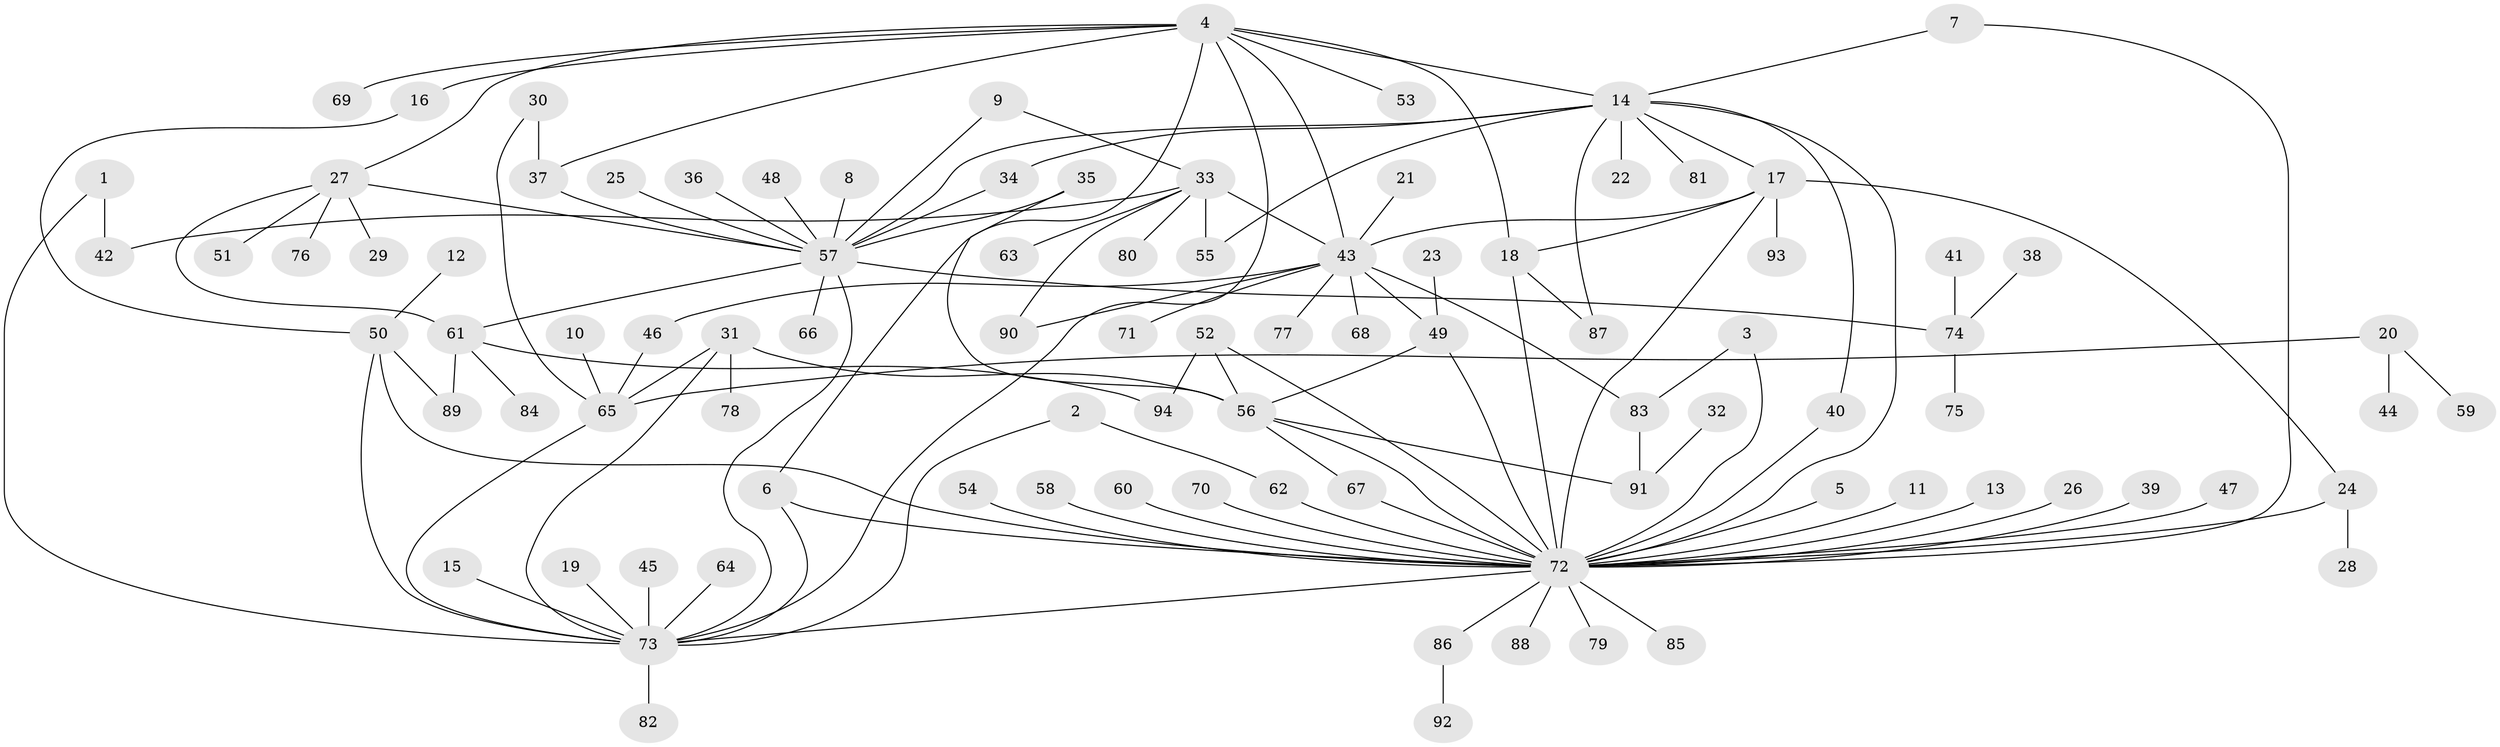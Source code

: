 // original degree distribution, {7: 0.015037593984962405, 16: 0.007518796992481203, 32: 0.007518796992481203, 3: 0.09774436090225563, 6: 0.022556390977443608, 1: 0.5112781954887218, 2: 0.24060150375939848, 11: 0.007518796992481203, 12: 0.015037593984962405, 5: 0.022556390977443608, 4: 0.03759398496240601, 15: 0.007518796992481203, 8: 0.007518796992481203}
// Generated by graph-tools (version 1.1) at 2025/36/03/04/25 23:36:41]
// undirected, 94 vertices, 129 edges
graph export_dot {
  node [color=gray90,style=filled];
  1;
  2;
  3;
  4;
  5;
  6;
  7;
  8;
  9;
  10;
  11;
  12;
  13;
  14;
  15;
  16;
  17;
  18;
  19;
  20;
  21;
  22;
  23;
  24;
  25;
  26;
  27;
  28;
  29;
  30;
  31;
  32;
  33;
  34;
  35;
  36;
  37;
  38;
  39;
  40;
  41;
  42;
  43;
  44;
  45;
  46;
  47;
  48;
  49;
  50;
  51;
  52;
  53;
  54;
  55;
  56;
  57;
  58;
  59;
  60;
  61;
  62;
  63;
  64;
  65;
  66;
  67;
  68;
  69;
  70;
  71;
  72;
  73;
  74;
  75;
  76;
  77;
  78;
  79;
  80;
  81;
  82;
  83;
  84;
  85;
  86;
  87;
  88;
  89;
  90;
  91;
  92;
  93;
  94;
  1 -- 42 [weight=1.0];
  1 -- 73 [weight=1.0];
  2 -- 62 [weight=1.0];
  2 -- 73 [weight=1.0];
  3 -- 72 [weight=1.0];
  3 -- 83 [weight=1.0];
  4 -- 6 [weight=1.0];
  4 -- 14 [weight=1.0];
  4 -- 16 [weight=1.0];
  4 -- 18 [weight=1.0];
  4 -- 27 [weight=1.0];
  4 -- 37 [weight=1.0];
  4 -- 43 [weight=1.0];
  4 -- 53 [weight=1.0];
  4 -- 69 [weight=1.0];
  4 -- 73 [weight=1.0];
  5 -- 72 [weight=1.0];
  6 -- 72 [weight=1.0];
  6 -- 73 [weight=1.0];
  7 -- 14 [weight=1.0];
  7 -- 72 [weight=1.0];
  8 -- 57 [weight=1.0];
  9 -- 33 [weight=1.0];
  9 -- 57 [weight=1.0];
  10 -- 65 [weight=1.0];
  11 -- 72 [weight=1.0];
  12 -- 50 [weight=1.0];
  13 -- 72 [weight=1.0];
  14 -- 17 [weight=1.0];
  14 -- 22 [weight=1.0];
  14 -- 34 [weight=1.0];
  14 -- 40 [weight=1.0];
  14 -- 55 [weight=1.0];
  14 -- 57 [weight=1.0];
  14 -- 72 [weight=1.0];
  14 -- 81 [weight=1.0];
  14 -- 87 [weight=1.0];
  15 -- 73 [weight=1.0];
  16 -- 50 [weight=1.0];
  17 -- 18 [weight=1.0];
  17 -- 24 [weight=1.0];
  17 -- 43 [weight=1.0];
  17 -- 72 [weight=1.0];
  17 -- 93 [weight=1.0];
  18 -- 72 [weight=1.0];
  18 -- 87 [weight=1.0];
  19 -- 73 [weight=1.0];
  20 -- 44 [weight=1.0];
  20 -- 59 [weight=1.0];
  20 -- 65 [weight=1.0];
  21 -- 43 [weight=1.0];
  23 -- 49 [weight=1.0];
  24 -- 28 [weight=1.0];
  24 -- 72 [weight=2.0];
  25 -- 57 [weight=1.0];
  26 -- 72 [weight=1.0];
  27 -- 29 [weight=1.0];
  27 -- 51 [weight=1.0];
  27 -- 57 [weight=1.0];
  27 -- 61 [weight=1.0];
  27 -- 76 [weight=1.0];
  30 -- 37 [weight=1.0];
  30 -- 65 [weight=1.0];
  31 -- 56 [weight=2.0];
  31 -- 65 [weight=1.0];
  31 -- 73 [weight=1.0];
  31 -- 78 [weight=1.0];
  32 -- 91 [weight=1.0];
  33 -- 42 [weight=1.0];
  33 -- 43 [weight=1.0];
  33 -- 55 [weight=1.0];
  33 -- 63 [weight=1.0];
  33 -- 80 [weight=1.0];
  33 -- 90 [weight=1.0];
  34 -- 57 [weight=1.0];
  35 -- 56 [weight=1.0];
  35 -- 57 [weight=1.0];
  36 -- 57 [weight=1.0];
  37 -- 57 [weight=1.0];
  38 -- 74 [weight=1.0];
  39 -- 72 [weight=1.0];
  40 -- 72 [weight=1.0];
  41 -- 74 [weight=1.0];
  43 -- 46 [weight=1.0];
  43 -- 49 [weight=1.0];
  43 -- 68 [weight=1.0];
  43 -- 71 [weight=1.0];
  43 -- 77 [weight=1.0];
  43 -- 83 [weight=1.0];
  43 -- 90 [weight=1.0];
  45 -- 73 [weight=1.0];
  46 -- 65 [weight=1.0];
  47 -- 72 [weight=1.0];
  48 -- 57 [weight=1.0];
  49 -- 56 [weight=1.0];
  49 -- 72 [weight=1.0];
  50 -- 72 [weight=1.0];
  50 -- 73 [weight=1.0];
  50 -- 89 [weight=1.0];
  52 -- 56 [weight=1.0];
  52 -- 72 [weight=1.0];
  52 -- 94 [weight=1.0];
  54 -- 72 [weight=1.0];
  56 -- 67 [weight=1.0];
  56 -- 72 [weight=1.0];
  56 -- 91 [weight=1.0];
  57 -- 61 [weight=1.0];
  57 -- 66 [weight=1.0];
  57 -- 73 [weight=1.0];
  57 -- 74 [weight=1.0];
  58 -- 72 [weight=1.0];
  60 -- 72 [weight=1.0];
  61 -- 84 [weight=1.0];
  61 -- 89 [weight=1.0];
  61 -- 94 [weight=1.0];
  62 -- 72 [weight=1.0];
  64 -- 73 [weight=1.0];
  65 -- 73 [weight=1.0];
  67 -- 72 [weight=1.0];
  70 -- 72 [weight=1.0];
  72 -- 73 [weight=1.0];
  72 -- 79 [weight=1.0];
  72 -- 85 [weight=1.0];
  72 -- 86 [weight=1.0];
  72 -- 88 [weight=1.0];
  73 -- 82 [weight=1.0];
  74 -- 75 [weight=1.0];
  83 -- 91 [weight=1.0];
  86 -- 92 [weight=1.0];
}

